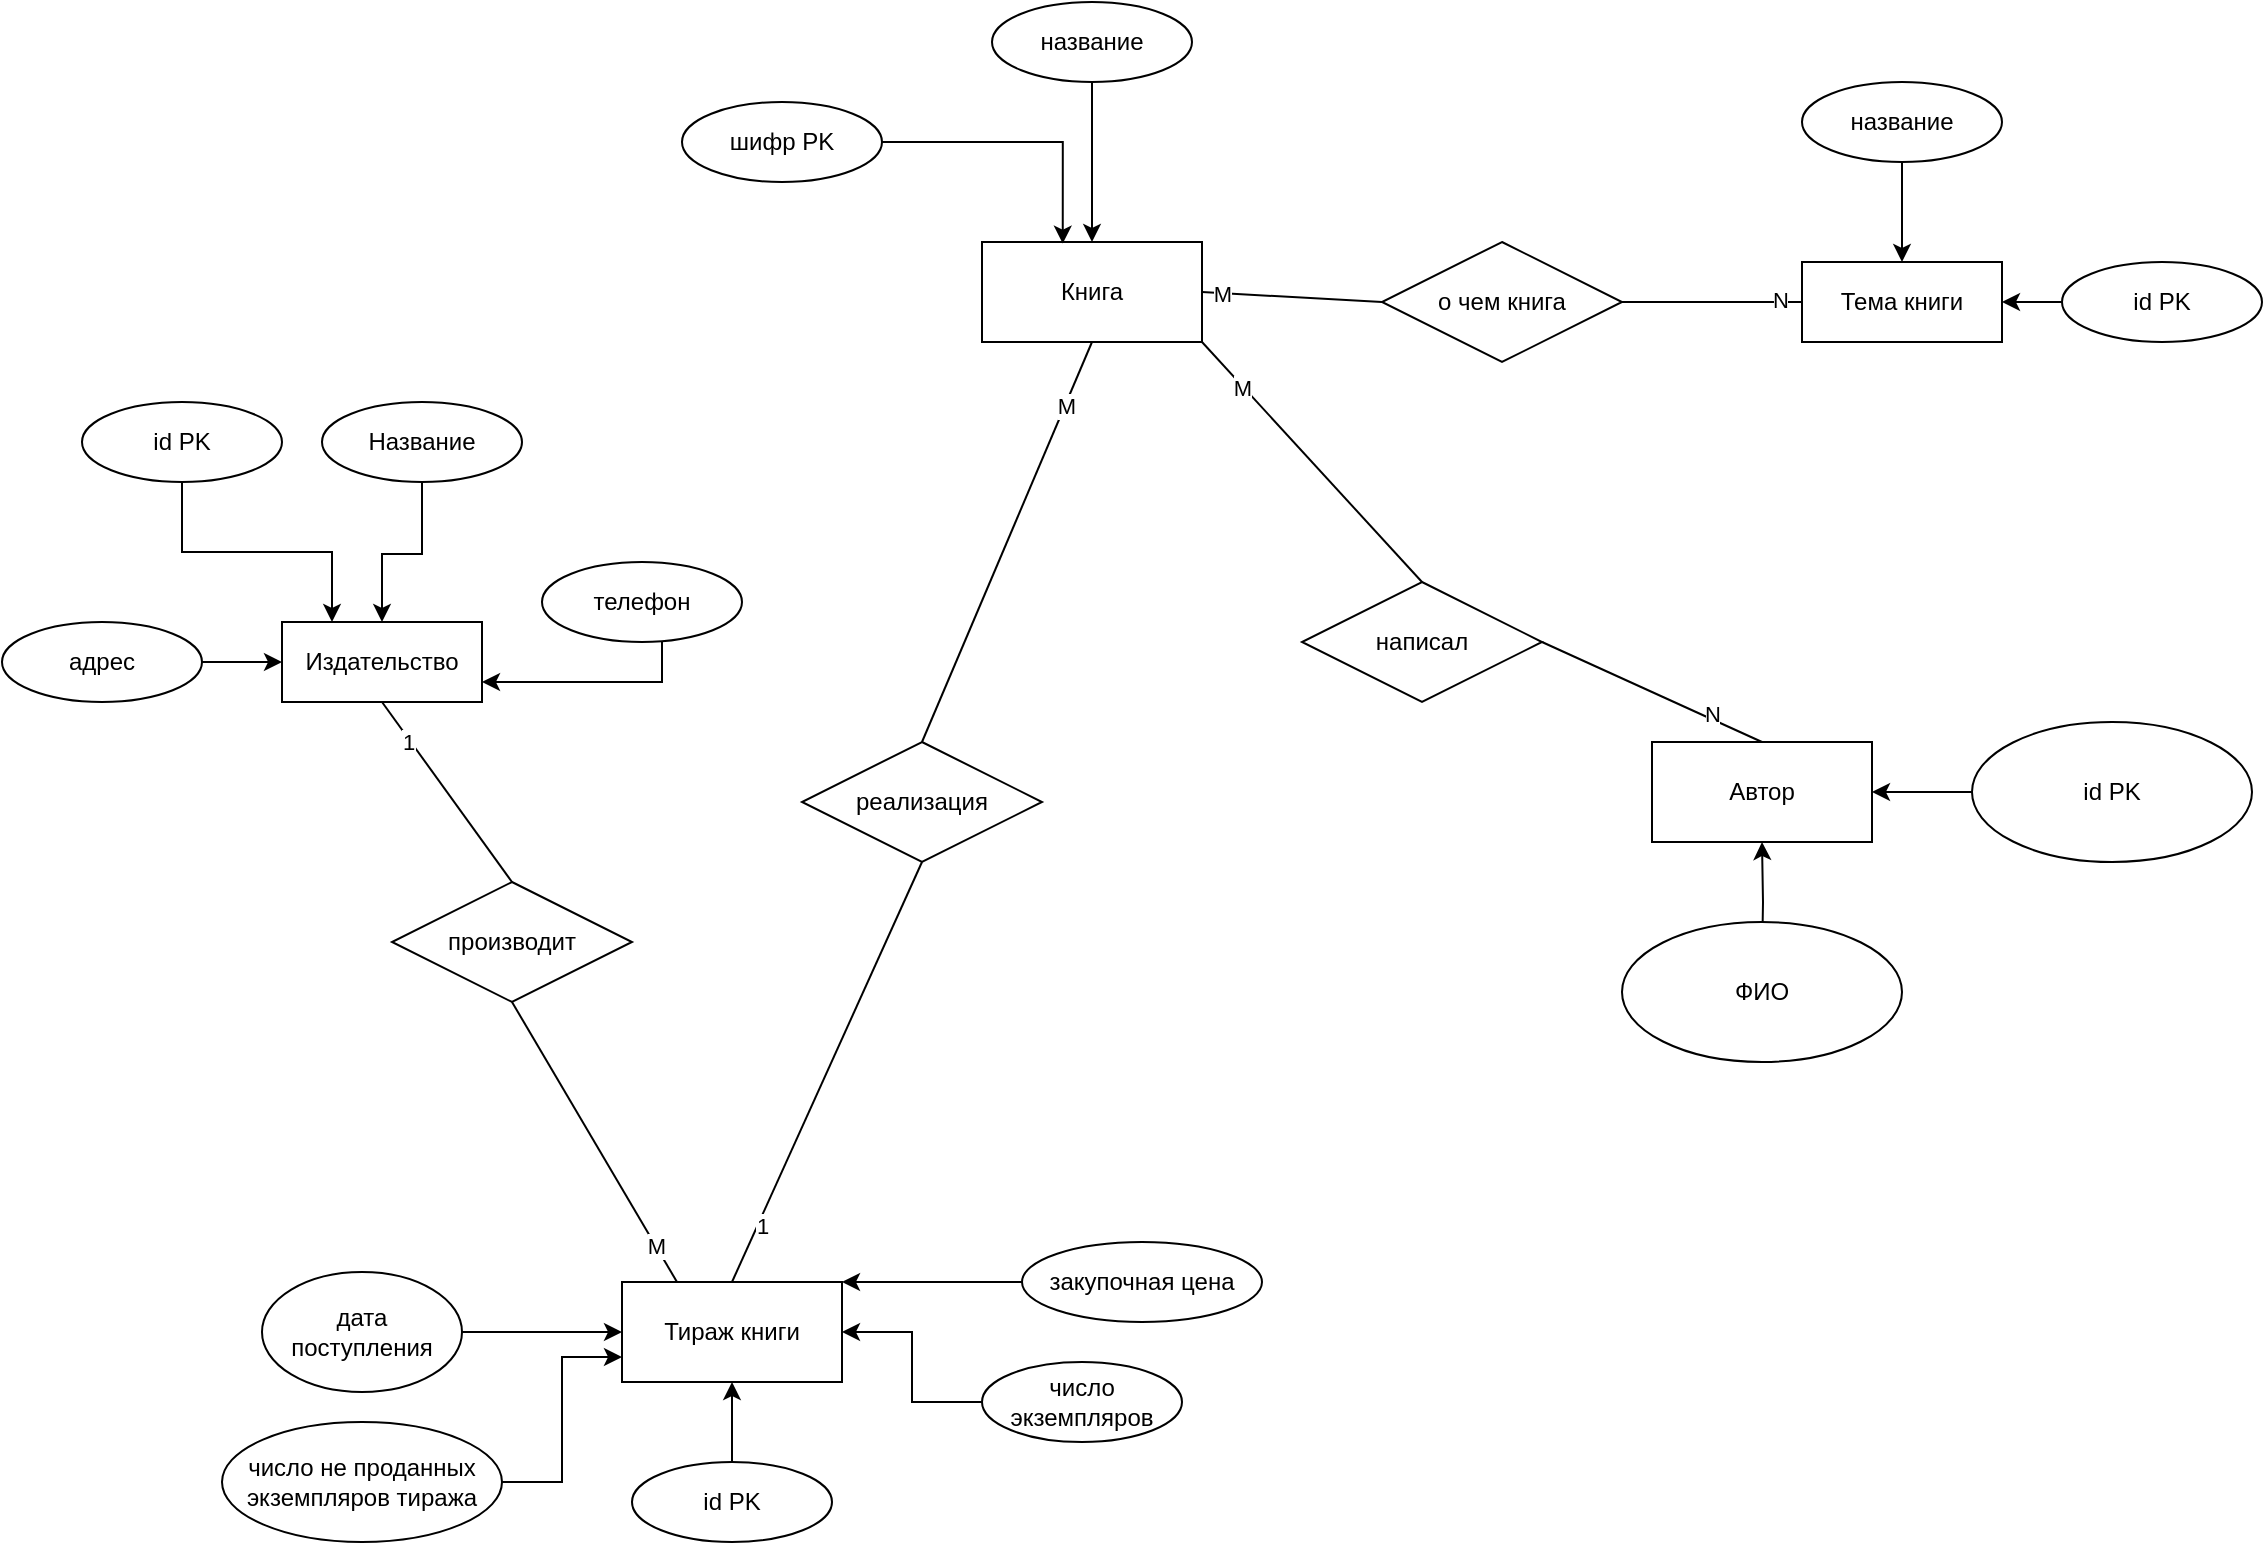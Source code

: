 <mxfile version="28.1.2">
  <diagram name="Page-1" id="4gY1-9q_Mk5y2YA-QHFZ">
    <mxGraphModel dx="2339" dy="1031" grid="1" gridSize="10" guides="1" tooltips="1" connect="1" arrows="1" fold="1" page="1" pageScale="1" pageWidth="850" pageHeight="1100" math="0" shadow="0">
      <root>
        <mxCell id="0" />
        <mxCell id="1" parent="0" />
        <mxCell id="9Se3oxlIsE2VvD1E5Tmt-3" value="Книга" style="html=1;whiteSpace=wrap;" parent="1" vertex="1">
          <mxGeometry x="210" y="360" width="110" height="50" as="geometry" />
        </mxCell>
        <mxCell id="9Se3oxlIsE2VvD1E5Tmt-8" value="шифр PK" style="ellipse;whiteSpace=wrap;html=1;" parent="1" vertex="1">
          <mxGeometry x="60" y="290" width="100" height="40" as="geometry" />
        </mxCell>
        <mxCell id="9Se3oxlIsE2VvD1E5Tmt-14" style="edgeStyle=orthogonalEdgeStyle;rounded=0;orthogonalLoop=1;jettySize=auto;html=1;entryX=0.5;entryY=0;entryDx=0;entryDy=0;" parent="1" source="9Se3oxlIsE2VvD1E5Tmt-11" target="9Se3oxlIsE2VvD1E5Tmt-3" edge="1">
          <mxGeometry relative="1" as="geometry" />
        </mxCell>
        <mxCell id="9Se3oxlIsE2VvD1E5Tmt-11" value="название" style="ellipse;whiteSpace=wrap;html=1;" parent="1" vertex="1">
          <mxGeometry x="215" y="240" width="100" height="40" as="geometry" />
        </mxCell>
        <mxCell id="9Se3oxlIsE2VvD1E5Tmt-16" style="edgeStyle=orthogonalEdgeStyle;rounded=0;orthogonalLoop=1;jettySize=auto;html=1;entryX=0.367;entryY=0.016;entryDx=0;entryDy=0;entryPerimeter=0;" parent="1" source="9Se3oxlIsE2VvD1E5Tmt-8" target="9Se3oxlIsE2VvD1E5Tmt-3" edge="1">
          <mxGeometry relative="1" as="geometry">
            <Array as="points">
              <mxPoint x="250" y="310" />
            </Array>
          </mxGeometry>
        </mxCell>
        <mxCell id="9Se3oxlIsE2VvD1E5Tmt-17" value="Тираж книги" style="html=1;whiteSpace=wrap;" parent="1" vertex="1">
          <mxGeometry x="30" y="880" width="110" height="50" as="geometry" />
        </mxCell>
        <mxCell id="9Se3oxlIsE2VvD1E5Tmt-26" style="edgeStyle=orthogonalEdgeStyle;rounded=0;orthogonalLoop=1;jettySize=auto;html=1;entryX=0;entryY=0.5;entryDx=0;entryDy=0;" parent="1" source="9Se3oxlIsE2VvD1E5Tmt-18" target="9Se3oxlIsE2VvD1E5Tmt-17" edge="1">
          <mxGeometry relative="1" as="geometry" />
        </mxCell>
        <mxCell id="9Se3oxlIsE2VvD1E5Tmt-18" value="дата поступления" style="ellipse;whiteSpace=wrap;html=1;" parent="1" vertex="1">
          <mxGeometry x="-150" y="875" width="100" height="60" as="geometry" />
        </mxCell>
        <mxCell id="9Se3oxlIsE2VvD1E5Tmt-29" style="edgeStyle=orthogonalEdgeStyle;rounded=0;orthogonalLoop=1;jettySize=auto;html=1;entryX=1;entryY=0;entryDx=0;entryDy=0;" parent="1" source="9Se3oxlIsE2VvD1E5Tmt-20" target="9Se3oxlIsE2VvD1E5Tmt-17" edge="1">
          <mxGeometry relative="1" as="geometry">
            <Array as="points">
              <mxPoint x="255" y="880" />
            </Array>
          </mxGeometry>
        </mxCell>
        <mxCell id="9Se3oxlIsE2VvD1E5Tmt-20" value="закупочная цена" style="ellipse;whiteSpace=wrap;html=1;" parent="1" vertex="1">
          <mxGeometry x="230" y="860" width="120" height="40" as="geometry" />
        </mxCell>
        <mxCell id="9Se3oxlIsE2VvD1E5Tmt-23" style="edgeStyle=orthogonalEdgeStyle;rounded=0;orthogonalLoop=1;jettySize=auto;html=1;entryX=1;entryY=0.5;entryDx=0;entryDy=0;" parent="1" source="9Se3oxlIsE2VvD1E5Tmt-21" target="9Se3oxlIsE2VvD1E5Tmt-17" edge="1">
          <mxGeometry relative="1" as="geometry" />
        </mxCell>
        <mxCell id="9Se3oxlIsE2VvD1E5Tmt-21" value="число экземпляров" style="ellipse;whiteSpace=wrap;html=1;" parent="1" vertex="1">
          <mxGeometry x="210" y="920" width="100" height="40" as="geometry" />
        </mxCell>
        <mxCell id="9Se3oxlIsE2VvD1E5Tmt-27" style="edgeStyle=orthogonalEdgeStyle;rounded=0;orthogonalLoop=1;jettySize=auto;html=1;entryX=0;entryY=0.75;entryDx=0;entryDy=0;" parent="1" source="9Se3oxlIsE2VvD1E5Tmt-22" target="9Se3oxlIsE2VvD1E5Tmt-17" edge="1">
          <mxGeometry relative="1" as="geometry" />
        </mxCell>
        <mxCell id="9Se3oxlIsE2VvD1E5Tmt-22" value="число не проданных экземпляров тиража" style="ellipse;whiteSpace=wrap;html=1;" parent="1" vertex="1">
          <mxGeometry x="-170" y="950" width="140" height="60" as="geometry" />
        </mxCell>
        <mxCell id="9Se3oxlIsE2VvD1E5Tmt-36" value="реализация" style="shape=rhombus;perimeter=rhombusPerimeter;whiteSpace=wrap;html=1;align=center;" parent="1" vertex="1">
          <mxGeometry x="120" y="610" width="120" height="60" as="geometry" />
        </mxCell>
        <mxCell id="9Se3oxlIsE2VvD1E5Tmt-47" value="" style="endArrow=none;html=1;rounded=0;exitX=0.5;exitY=1;exitDx=0;exitDy=0;entryX=0.5;entryY=0;entryDx=0;entryDy=0;" parent="1" source="9Se3oxlIsE2VvD1E5Tmt-3" target="9Se3oxlIsE2VvD1E5Tmt-36" edge="1">
          <mxGeometry relative="1" as="geometry">
            <mxPoint x="160" y="480" as="sourcePoint" />
            <mxPoint x="320" y="480" as="targetPoint" />
          </mxGeometry>
        </mxCell>
        <mxCell id="9Se3oxlIsE2VvD1E5Tmt-49" value="M" style="edgeLabel;html=1;align=center;verticalAlign=middle;resizable=0;points=[];" parent="9Se3oxlIsE2VvD1E5Tmt-47" vertex="1" connectable="0">
          <mxGeometry x="-0.678" relative="1" as="geometry">
            <mxPoint as="offset" />
          </mxGeometry>
        </mxCell>
        <mxCell id="9Se3oxlIsE2VvD1E5Tmt-48" value="" style="endArrow=none;html=1;rounded=0;entryX=0.5;entryY=1;entryDx=0;entryDy=0;exitX=0.5;exitY=0;exitDx=0;exitDy=0;" parent="1" source="9Se3oxlIsE2VvD1E5Tmt-17" target="9Se3oxlIsE2VvD1E5Tmt-36" edge="1">
          <mxGeometry relative="1" as="geometry">
            <mxPoint x="10" y="790" as="sourcePoint" />
            <mxPoint x="170" y="790" as="targetPoint" />
          </mxGeometry>
        </mxCell>
        <mxCell id="9Se3oxlIsE2VvD1E5Tmt-51" value="1" style="edgeLabel;html=1;align=center;verticalAlign=middle;resizable=0;points=[];" parent="9Se3oxlIsE2VvD1E5Tmt-48" vertex="1" connectable="0">
          <mxGeometry x="-0.727" y="-1" relative="1" as="geometry">
            <mxPoint x="1" as="offset" />
          </mxGeometry>
        </mxCell>
        <mxCell id="9Se3oxlIsE2VvD1E5Tmt-52" value="Тема книги" style="whiteSpace=wrap;html=1;align=center;" parent="1" vertex="1">
          <mxGeometry x="620" y="370" width="100" height="40" as="geometry" />
        </mxCell>
        <mxCell id="9Se3oxlIsE2VvD1E5Tmt-53" value="о чем книга" style="shape=rhombus;perimeter=rhombusPerimeter;whiteSpace=wrap;html=1;align=center;" parent="1" vertex="1">
          <mxGeometry x="410" y="360" width="120" height="60" as="geometry" />
        </mxCell>
        <mxCell id="9Se3oxlIsE2VvD1E5Tmt-55" value="" style="endArrow=none;html=1;rounded=0;exitX=1;exitY=0.5;exitDx=0;exitDy=0;entryX=0;entryY=0.5;entryDx=0;entryDy=0;" parent="1" source="9Se3oxlIsE2VvD1E5Tmt-3" target="9Se3oxlIsE2VvD1E5Tmt-53" edge="1">
          <mxGeometry relative="1" as="geometry">
            <mxPoint x="280" y="480" as="sourcePoint" />
            <mxPoint x="440" y="480" as="targetPoint" />
          </mxGeometry>
        </mxCell>
        <mxCell id="9Se3oxlIsE2VvD1E5Tmt-57" value="M" style="edgeLabel;html=1;align=center;verticalAlign=middle;resizable=0;points=[];" parent="9Se3oxlIsE2VvD1E5Tmt-55" vertex="1" connectable="0">
          <mxGeometry x="-0.774" relative="1" as="geometry">
            <mxPoint as="offset" />
          </mxGeometry>
        </mxCell>
        <mxCell id="9Se3oxlIsE2VvD1E5Tmt-56" value="" style="endArrow=none;html=1;rounded=0;exitX=1;exitY=0.5;exitDx=0;exitDy=0;entryX=0;entryY=0.5;entryDx=0;entryDy=0;" parent="1" source="9Se3oxlIsE2VvD1E5Tmt-53" target="9Se3oxlIsE2VvD1E5Tmt-52" edge="1">
          <mxGeometry relative="1" as="geometry">
            <mxPoint x="420" y="460" as="sourcePoint" />
            <mxPoint x="580" y="460" as="targetPoint" />
          </mxGeometry>
        </mxCell>
        <mxCell id="9Se3oxlIsE2VvD1E5Tmt-58" value="N" style="edgeLabel;html=1;align=center;verticalAlign=middle;resizable=0;points=[];" parent="9Se3oxlIsE2VvD1E5Tmt-56" vertex="1" connectable="0">
          <mxGeometry x="0.755" y="1" relative="1" as="geometry">
            <mxPoint as="offset" />
          </mxGeometry>
        </mxCell>
        <mxCell id="9Se3oxlIsE2VvD1E5Tmt-60" style="edgeStyle=orthogonalEdgeStyle;rounded=0;orthogonalLoop=1;jettySize=auto;html=1;entryX=0.5;entryY=0;entryDx=0;entryDy=0;" parent="1" source="9Se3oxlIsE2VvD1E5Tmt-59" target="9Se3oxlIsE2VvD1E5Tmt-52" edge="1">
          <mxGeometry relative="1" as="geometry" />
        </mxCell>
        <mxCell id="9Se3oxlIsE2VvD1E5Tmt-59" value="название" style="ellipse;whiteSpace=wrap;html=1;align=center;" parent="1" vertex="1">
          <mxGeometry x="620" y="280" width="100" height="40" as="geometry" />
        </mxCell>
        <mxCell id="9Se3oxlIsE2VvD1E5Tmt-62" style="edgeStyle=orthogonalEdgeStyle;rounded=0;orthogonalLoop=1;jettySize=auto;html=1;entryX=1;entryY=0.5;entryDx=0;entryDy=0;" parent="1" source="9Se3oxlIsE2VvD1E5Tmt-61" target="9Se3oxlIsE2VvD1E5Tmt-52" edge="1">
          <mxGeometry relative="1" as="geometry" />
        </mxCell>
        <mxCell id="9Se3oxlIsE2VvD1E5Tmt-61" value="id PK" style="ellipse;whiteSpace=wrap;html=1;align=center;" parent="1" vertex="1">
          <mxGeometry x="750" y="370" width="100" height="40" as="geometry" />
        </mxCell>
        <mxCell id="9Se3oxlIsE2VvD1E5Tmt-67" style="edgeStyle=orthogonalEdgeStyle;rounded=0;orthogonalLoop=1;jettySize=auto;html=1;entryX=0.5;entryY=1;entryDx=0;entryDy=0;" parent="1" source="9Se3oxlIsE2VvD1E5Tmt-66" target="9Se3oxlIsE2VvD1E5Tmt-17" edge="1">
          <mxGeometry relative="1" as="geometry" />
        </mxCell>
        <mxCell id="9Se3oxlIsE2VvD1E5Tmt-66" value="id PK" style="ellipse;whiteSpace=wrap;html=1;align=center;" parent="1" vertex="1">
          <mxGeometry x="35" y="970" width="100" height="40" as="geometry" />
        </mxCell>
        <mxCell id="W8SGmFH3baPtPfJe9Yov-1" value="Автор" style="html=1;whiteSpace=wrap;" vertex="1" parent="1">
          <mxGeometry x="545" y="610" width="110" height="50" as="geometry" />
        </mxCell>
        <mxCell id="W8SGmFH3baPtPfJe9Yov-4" style="edgeStyle=orthogonalEdgeStyle;rounded=0;orthogonalLoop=1;jettySize=auto;html=1;entryX=0.5;entryY=1;entryDx=0;entryDy=0;" edge="1" parent="1" target="W8SGmFH3baPtPfJe9Yov-1">
          <mxGeometry relative="1" as="geometry">
            <mxPoint x="600" y="720.0" as="sourcePoint" />
          </mxGeometry>
        </mxCell>
        <mxCell id="W8SGmFH3baPtPfJe9Yov-2" value="ФИО" style="ellipse;whiteSpace=wrap;html=1;" vertex="1" parent="1">
          <mxGeometry x="530" y="700" width="140" height="70" as="geometry" />
        </mxCell>
        <mxCell id="W8SGmFH3baPtPfJe9Yov-5" style="edgeStyle=orthogonalEdgeStyle;rounded=0;orthogonalLoop=1;jettySize=auto;html=1;entryX=1;entryY=0.5;entryDx=0;entryDy=0;" edge="1" parent="1" source="W8SGmFH3baPtPfJe9Yov-3" target="W8SGmFH3baPtPfJe9Yov-1">
          <mxGeometry relative="1" as="geometry" />
        </mxCell>
        <mxCell id="W8SGmFH3baPtPfJe9Yov-3" value="id PK" style="ellipse;whiteSpace=wrap;html=1;" vertex="1" parent="1">
          <mxGeometry x="705" y="600" width="140" height="70" as="geometry" />
        </mxCell>
        <mxCell id="W8SGmFH3baPtPfJe9Yov-11" value="написал" style="shape=rhombus;perimeter=rhombusPerimeter;whiteSpace=wrap;html=1;align=center;" vertex="1" parent="1">
          <mxGeometry x="370" y="530" width="120" height="60" as="geometry" />
        </mxCell>
        <mxCell id="W8SGmFH3baPtPfJe9Yov-12" value="" style="endArrow=none;html=1;rounded=0;exitX=1;exitY=1;exitDx=0;exitDy=0;entryX=0.5;entryY=0;entryDx=0;entryDy=0;" edge="1" parent="1" source="9Se3oxlIsE2VvD1E5Tmt-3" target="W8SGmFH3baPtPfJe9Yov-11">
          <mxGeometry relative="1" as="geometry">
            <mxPoint x="420" y="610" as="sourcePoint" />
            <mxPoint x="580" y="610" as="targetPoint" />
          </mxGeometry>
        </mxCell>
        <mxCell id="W8SGmFH3baPtPfJe9Yov-13" value="M" style="edgeLabel;html=1;align=center;verticalAlign=middle;resizable=0;points=[];" vertex="1" connectable="0" parent="W8SGmFH3baPtPfJe9Yov-12">
          <mxGeometry x="-0.638" y="-1" relative="1" as="geometry">
            <mxPoint x="1" as="offset" />
          </mxGeometry>
        </mxCell>
        <mxCell id="W8SGmFH3baPtPfJe9Yov-14" value="" style="endArrow=none;html=1;rounded=0;exitX=1;exitY=0.5;exitDx=0;exitDy=0;entryX=0.5;entryY=0;entryDx=0;entryDy=0;" edge="1" parent="1" source="W8SGmFH3baPtPfJe9Yov-11" target="W8SGmFH3baPtPfJe9Yov-1">
          <mxGeometry relative="1" as="geometry">
            <mxPoint x="425" y="680" as="sourcePoint" />
            <mxPoint x="585" y="680" as="targetPoint" />
          </mxGeometry>
        </mxCell>
        <mxCell id="W8SGmFH3baPtPfJe9Yov-15" value="N" style="edgeLabel;html=1;align=center;verticalAlign=middle;resizable=0;points=[];" vertex="1" connectable="0" parent="W8SGmFH3baPtPfJe9Yov-14">
          <mxGeometry x="0.521" y="3" relative="1" as="geometry">
            <mxPoint as="offset" />
          </mxGeometry>
        </mxCell>
        <mxCell id="W8SGmFH3baPtPfJe9Yov-16" value="Издательство" style="whiteSpace=wrap;html=1;align=center;" vertex="1" parent="1">
          <mxGeometry x="-140" y="550" width="100" height="40" as="geometry" />
        </mxCell>
        <mxCell id="W8SGmFH3baPtPfJe9Yov-29" style="edgeStyle=orthogonalEdgeStyle;rounded=0;orthogonalLoop=1;jettySize=auto;html=1;entryX=0.25;entryY=0;entryDx=0;entryDy=0;" edge="1" parent="1" source="W8SGmFH3baPtPfJe9Yov-17" target="W8SGmFH3baPtPfJe9Yov-16">
          <mxGeometry relative="1" as="geometry" />
        </mxCell>
        <mxCell id="W8SGmFH3baPtPfJe9Yov-17" value="id PK" style="ellipse;whiteSpace=wrap;html=1;align=center;" vertex="1" parent="1">
          <mxGeometry x="-240" y="440" width="100" height="40" as="geometry" />
        </mxCell>
        <mxCell id="W8SGmFH3baPtPfJe9Yov-20" style="edgeStyle=orthogonalEdgeStyle;rounded=0;orthogonalLoop=1;jettySize=auto;html=1;" edge="1" parent="1" source="W8SGmFH3baPtPfJe9Yov-19" target="W8SGmFH3baPtPfJe9Yov-16">
          <mxGeometry relative="1" as="geometry">
            <Array as="points">
              <mxPoint x="-70" y="516" />
              <mxPoint x="-90" y="516" />
            </Array>
          </mxGeometry>
        </mxCell>
        <mxCell id="W8SGmFH3baPtPfJe9Yov-19" value="Название" style="ellipse;whiteSpace=wrap;html=1;align=center;" vertex="1" parent="1">
          <mxGeometry x="-120" y="440" width="100" height="40" as="geometry" />
        </mxCell>
        <mxCell id="W8SGmFH3baPtPfJe9Yov-22" style="edgeStyle=orthogonalEdgeStyle;rounded=0;orthogonalLoop=1;jettySize=auto;html=1;" edge="1" parent="1" source="W8SGmFH3baPtPfJe9Yov-21" target="W8SGmFH3baPtPfJe9Yov-16">
          <mxGeometry relative="1" as="geometry" />
        </mxCell>
        <mxCell id="W8SGmFH3baPtPfJe9Yov-21" value="адрес" style="ellipse;whiteSpace=wrap;html=1;align=center;" vertex="1" parent="1">
          <mxGeometry x="-280" y="550" width="100" height="40" as="geometry" />
        </mxCell>
        <mxCell id="W8SGmFH3baPtPfJe9Yov-23" value="производит" style="shape=rhombus;perimeter=rhombusPerimeter;whiteSpace=wrap;html=1;align=center;" vertex="1" parent="1">
          <mxGeometry x="-85" y="680" width="120" height="60" as="geometry" />
        </mxCell>
        <mxCell id="W8SGmFH3baPtPfJe9Yov-24" value="" style="endArrow=none;html=1;rounded=0;exitX=0.5;exitY=1;exitDx=0;exitDy=0;entryX=0.5;entryY=0;entryDx=0;entryDy=0;" edge="1" parent="1" source="W8SGmFH3baPtPfJe9Yov-16" target="W8SGmFH3baPtPfJe9Yov-23">
          <mxGeometry relative="1" as="geometry">
            <mxPoint x="250" y="640" as="sourcePoint" />
            <mxPoint x="410" y="640" as="targetPoint" />
          </mxGeometry>
        </mxCell>
        <mxCell id="W8SGmFH3baPtPfJe9Yov-27" value="1" style="edgeLabel;html=1;align=center;verticalAlign=middle;resizable=0;points=[];" vertex="1" connectable="0" parent="W8SGmFH3baPtPfJe9Yov-24">
          <mxGeometry x="-0.581" y="-1" relative="1" as="geometry">
            <mxPoint as="offset" />
          </mxGeometry>
        </mxCell>
        <mxCell id="W8SGmFH3baPtPfJe9Yov-25" value="" style="endArrow=none;html=1;rounded=0;exitX=0.5;exitY=1;exitDx=0;exitDy=0;entryX=0.25;entryY=0;entryDx=0;entryDy=0;" edge="1" parent="1" source="W8SGmFH3baPtPfJe9Yov-23" target="9Se3oxlIsE2VvD1E5Tmt-17">
          <mxGeometry relative="1" as="geometry">
            <mxPoint x="250" y="640" as="sourcePoint" />
            <mxPoint x="410" y="640" as="targetPoint" />
          </mxGeometry>
        </mxCell>
        <mxCell id="W8SGmFH3baPtPfJe9Yov-26" value="M" style="edgeLabel;html=1;align=center;verticalAlign=middle;resizable=0;points=[];" vertex="1" connectable="0" parent="W8SGmFH3baPtPfJe9Yov-25">
          <mxGeometry x="0.737" relative="1" as="geometry">
            <mxPoint as="offset" />
          </mxGeometry>
        </mxCell>
        <mxCell id="W8SGmFH3baPtPfJe9Yov-30" style="edgeStyle=orthogonalEdgeStyle;rounded=0;orthogonalLoop=1;jettySize=auto;html=1;entryX=1;entryY=0.75;entryDx=0;entryDy=0;" edge="1" parent="1" source="W8SGmFH3baPtPfJe9Yov-28" target="W8SGmFH3baPtPfJe9Yov-16">
          <mxGeometry relative="1" as="geometry">
            <Array as="points">
              <mxPoint x="50" y="580" />
            </Array>
          </mxGeometry>
        </mxCell>
        <mxCell id="W8SGmFH3baPtPfJe9Yov-28" value="телефон" style="ellipse;whiteSpace=wrap;html=1;align=center;" vertex="1" parent="1">
          <mxGeometry x="-10" y="520" width="100" height="40" as="geometry" />
        </mxCell>
      </root>
    </mxGraphModel>
  </diagram>
</mxfile>
